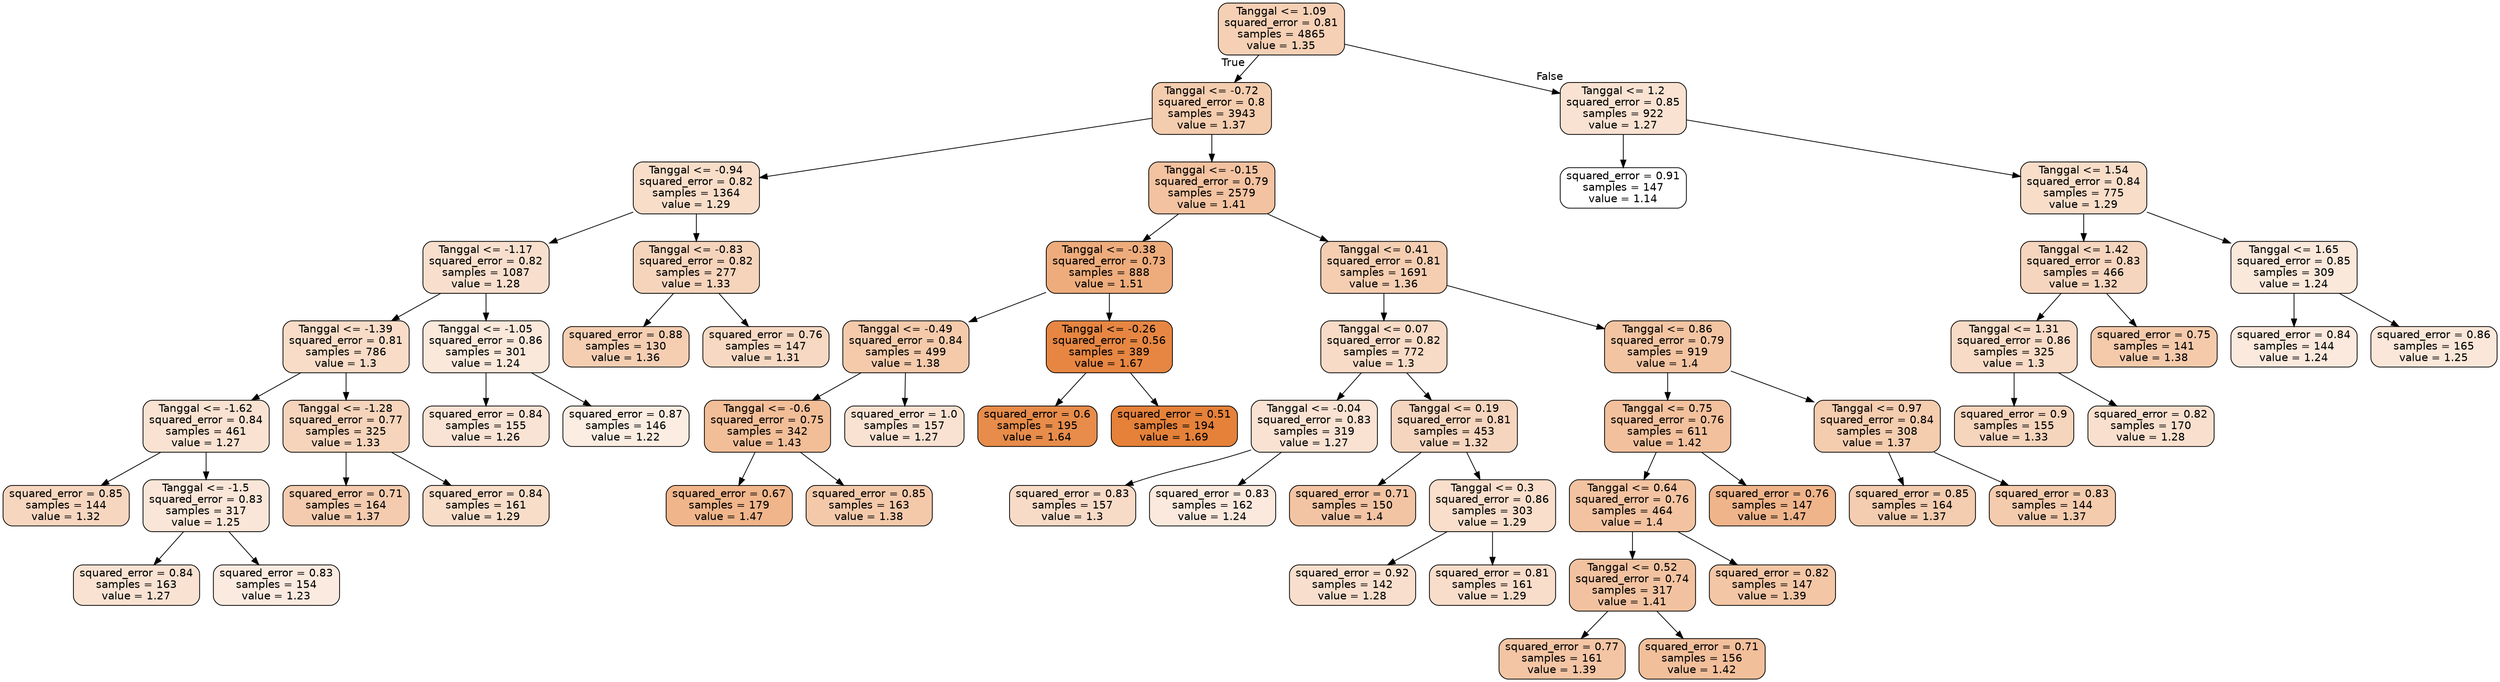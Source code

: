 digraph Tree {
node [shape=box, style="filled, rounded", color="black", fontname="helvetica"] ;
edge [fontname="helvetica"] ;
0 [label="Tanggal <= 1.09\nsquared_error = 0.81\nsamples = 4865\nvalue = 1.35", fillcolor="#f5d0b5"] ;
1 [label="Tanggal <= -0.72\nsquared_error = 0.8\nsamples = 3943\nvalue = 1.37", fillcolor="#f4ccae"] ;
0 -> 1 [labeldistance=2.5, labelangle=45, headlabel="True"] ;
2 [label="Tanggal <= -0.94\nsquared_error = 0.82\nsamples = 1364\nvalue = 1.29", fillcolor="#f8ddc9"] ;
1 -> 2 ;
3 [label="Tanggal <= -1.17\nsquared_error = 0.82\nsamples = 1087\nvalue = 1.28", fillcolor="#f8dfcd"] ;
2 -> 3 ;
4 [label="Tanggal <= -1.39\nsquared_error = 0.81\nsamples = 786\nvalue = 1.3", fillcolor="#f8dcc7"] ;
3 -> 4 ;
5 [label="Tanggal <= -1.62\nsquared_error = 0.84\nsamples = 461\nvalue = 1.27", fillcolor="#f9e2d1"] ;
4 -> 5 ;
6 [label="squared_error = 0.85\nsamples = 144\nvalue = 1.32", fillcolor="#f7d6bf"] ;
5 -> 6 ;
7 [label="Tanggal <= -1.5\nsquared_error = 0.83\nsamples = 317\nvalue = 1.25", fillcolor="#fae6d8"] ;
5 -> 7 ;
8 [label="squared_error = 0.84\nsamples = 163\nvalue = 1.27", fillcolor="#f9e2d2"] ;
7 -> 8 ;
9 [label="squared_error = 0.83\nsamples = 154\nvalue = 1.23", fillcolor="#fbeadf"] ;
7 -> 9 ;
10 [label="Tanggal <= -1.28\nsquared_error = 0.77\nsamples = 325\nvalue = 1.33", fillcolor="#f6d4bb"] ;
4 -> 10 ;
11 [label="squared_error = 0.71\nsamples = 164\nvalue = 1.37", fillcolor="#f4cbae"] ;
10 -> 11 ;
12 [label="squared_error = 0.84\nsamples = 161\nvalue = 1.29", fillcolor="#f8ddc9"] ;
10 -> 12 ;
13 [label="Tanggal <= -1.05\nsquared_error = 0.86\nsamples = 301\nvalue = 1.24", fillcolor="#fae8db"] ;
3 -> 13 ;
14 [label="squared_error = 0.84\nsamples = 155\nvalue = 1.26", fillcolor="#f9e3d4"] ;
13 -> 14 ;
15 [label="squared_error = 0.87\nsamples = 146\nvalue = 1.22", fillcolor="#fbede2"] ;
13 -> 15 ;
16 [label="Tanggal <= -0.83\nsquared_error = 0.82\nsamples = 277\nvalue = 1.33", fillcolor="#f6d4bc"] ;
2 -> 16 ;
17 [label="squared_error = 0.88\nsamples = 130\nvalue = 1.36", fillcolor="#f5ceb2"] ;
16 -> 17 ;
18 [label="squared_error = 0.76\nsamples = 147\nvalue = 1.31", fillcolor="#f7d9c3"] ;
16 -> 18 ;
19 [label="Tanggal <= -0.15\nsquared_error = 0.79\nsamples = 2579\nvalue = 1.41", fillcolor="#f3c2a0"] ;
1 -> 19 ;
20 [label="Tanggal <= -0.38\nsquared_error = 0.73\nsamples = 888\nvalue = 1.51", fillcolor="#eeac7c"] ;
19 -> 20 ;
21 [label="Tanggal <= -0.49\nsquared_error = 0.84\nsamples = 499\nvalue = 1.38", fillcolor="#f4caab"] ;
20 -> 21 ;
22 [label="Tanggal <= -0.6\nsquared_error = 0.75\nsamples = 342\nvalue = 1.43", fillcolor="#f2be98"] ;
21 -> 22 ;
23 [label="squared_error = 0.67\nsamples = 179\nvalue = 1.47", fillcolor="#f0b58a"] ;
22 -> 23 ;
24 [label="squared_error = 0.85\nsamples = 163\nvalue = 1.38", fillcolor="#f4c9aa"] ;
22 -> 24 ;
25 [label="squared_error = 1.0\nsamples = 157\nvalue = 1.27", fillcolor="#f9e2d2"] ;
21 -> 25 ;
26 [label="Tanggal <= -0.26\nsquared_error = 0.56\nsamples = 389\nvalue = 1.67", fillcolor="#e68642"] ;
20 -> 26 ;
27 [label="squared_error = 0.6\nsamples = 195\nvalue = 1.64", fillcolor="#e78c4a"] ;
26 -> 27 ;
28 [label="squared_error = 0.51\nsamples = 194\nvalue = 1.69", fillcolor="#e58139"] ;
26 -> 28 ;
29 [label="Tanggal <= 0.41\nsquared_error = 0.81\nsamples = 1691\nvalue = 1.36", fillcolor="#f5ceb2"] ;
19 -> 29 ;
30 [label="Tanggal <= 0.07\nsquared_error = 0.82\nsamples = 772\nvalue = 1.3", fillcolor="#f8dbc6"] ;
29 -> 30 ;
31 [label="Tanggal <= -0.04\nsquared_error = 0.83\nsamples = 319\nvalue = 1.27", fillcolor="#f9e2d2"] ;
30 -> 31 ;
32 [label="squared_error = 0.83\nsamples = 157\nvalue = 1.3", fillcolor="#f8dbc7"] ;
31 -> 32 ;
33 [label="squared_error = 0.83\nsamples = 162\nvalue = 1.24", fillcolor="#fbe9dd"] ;
31 -> 33 ;
34 [label="Tanggal <= 0.19\nsquared_error = 0.81\nsamples = 453\nvalue = 1.32", fillcolor="#f6d5be"] ;
30 -> 34 ;
35 [label="squared_error = 0.71\nsamples = 150\nvalue = 1.4", fillcolor="#f3c4a3"] ;
34 -> 35 ;
36 [label="Tanggal <= 0.3\nsquared_error = 0.86\nsamples = 303\nvalue = 1.29", fillcolor="#f8decb"] ;
34 -> 36 ;
37 [label="squared_error = 0.92\nsamples = 142\nvalue = 1.28", fillcolor="#f8dfcd"] ;
36 -> 37 ;
38 [label="squared_error = 0.81\nsamples = 161\nvalue = 1.29", fillcolor="#f8ddca"] ;
36 -> 38 ;
39 [label="Tanggal <= 0.86\nsquared_error = 0.79\nsamples = 919\nvalue = 1.4", fillcolor="#f3c4a2"] ;
29 -> 39 ;
40 [label="Tanggal <= 0.75\nsquared_error = 0.76\nsamples = 611\nvalue = 1.42", fillcolor="#f2c09c"] ;
39 -> 40 ;
41 [label="Tanggal <= 0.64\nsquared_error = 0.76\nsamples = 464\nvalue = 1.4", fillcolor="#f3c3a1"] ;
40 -> 41 ;
42 [label="Tanggal <= 0.52\nsquared_error = 0.74\nsamples = 317\nvalue = 1.41", fillcolor="#f2c2a0"] ;
41 -> 42 ;
43 [label="squared_error = 0.77\nsamples = 161\nvalue = 1.39", fillcolor="#f3c5a4"] ;
42 -> 43 ;
44 [label="squared_error = 0.71\nsamples = 156\nvalue = 1.42", fillcolor="#f2bf9b"] ;
42 -> 44 ;
45 [label="squared_error = 0.82\nsamples = 147\nvalue = 1.39", fillcolor="#f3c6a5"] ;
41 -> 45 ;
46 [label="squared_error = 0.76\nsamples = 147\nvalue = 1.47", fillcolor="#f0b48a"] ;
40 -> 46 ;
47 [label="Tanggal <= 0.97\nsquared_error = 0.84\nsamples = 308\nvalue = 1.37", fillcolor="#f4ccae"] ;
39 -> 47 ;
48 [label="squared_error = 0.85\nsamples = 164\nvalue = 1.37", fillcolor="#f4ccaf"] ;
47 -> 48 ;
49 [label="squared_error = 0.83\nsamples = 144\nvalue = 1.37", fillcolor="#f4cbad"] ;
47 -> 49 ;
50 [label="Tanggal <= 1.2\nsquared_error = 0.85\nsamples = 922\nvalue = 1.27", fillcolor="#f9e2d2"] ;
0 -> 50 [labeldistance=2.5, labelangle=-45, headlabel="False"] ;
51 [label="squared_error = 0.91\nsamples = 147\nvalue = 1.14", fillcolor="#ffffff"] ;
50 -> 51 ;
52 [label="Tanggal <= 1.54\nsquared_error = 0.84\nsamples = 775\nvalue = 1.29", fillcolor="#f8ddc9"] ;
50 -> 52 ;
53 [label="Tanggal <= 1.42\nsquared_error = 0.83\nsamples = 466\nvalue = 1.32", fillcolor="#f6d5be"] ;
52 -> 53 ;
54 [label="Tanggal <= 1.31\nsquared_error = 0.86\nsamples = 325\nvalue = 1.3", fillcolor="#f8dbc6"] ;
53 -> 54 ;
55 [label="squared_error = 0.9\nsamples = 155\nvalue = 1.33", fillcolor="#f6d5bd"] ;
54 -> 55 ;
56 [label="squared_error = 0.82\nsamples = 170\nvalue = 1.28", fillcolor="#f9e0ce"] ;
54 -> 56 ;
57 [label="squared_error = 0.75\nsamples = 141\nvalue = 1.38", fillcolor="#f4caab"] ;
53 -> 57 ;
58 [label="Tanggal <= 1.65\nsquared_error = 0.85\nsamples = 309\nvalue = 1.24", fillcolor="#fae8db"] ;
52 -> 58 ;
59 [label="squared_error = 0.84\nsamples = 144\nvalue = 1.24", fillcolor="#fbe9dd"] ;
58 -> 59 ;
60 [label="squared_error = 0.86\nsamples = 165\nvalue = 1.25", fillcolor="#fae7d9"] ;
58 -> 60 ;
}